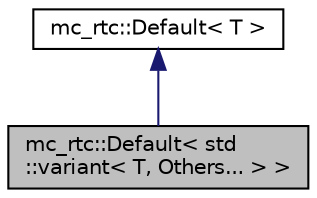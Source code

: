 digraph "mc_rtc::Default&lt; std::variant&lt; T, Others... &gt; &gt;"
{
 // INTERACTIVE_SVG=YES
 // LATEX_PDF_SIZE
  edge [fontname="Helvetica",fontsize="10",labelfontname="Helvetica",labelfontsize="10"];
  node [fontname="Helvetica",fontsize="10",shape=record];
  Node1 [label="mc_rtc::Default\< std\l::variant\< T, Others... \> \>",height=0.2,width=0.4,color="black", fillcolor="grey75", style="filled", fontcolor="black",tooltip=" "];
  Node2 -> Node1 [dir="back",color="midnightblue",fontsize="10",style="solid",fontname="Helvetica"];
  Node2 [label="mc_rtc::Default\< T \>",height=0.2,width=0.4,color="black", fillcolor="white", style="filled",URL="$structmc__rtc_1_1Default.html",tooltip=" "];
}
